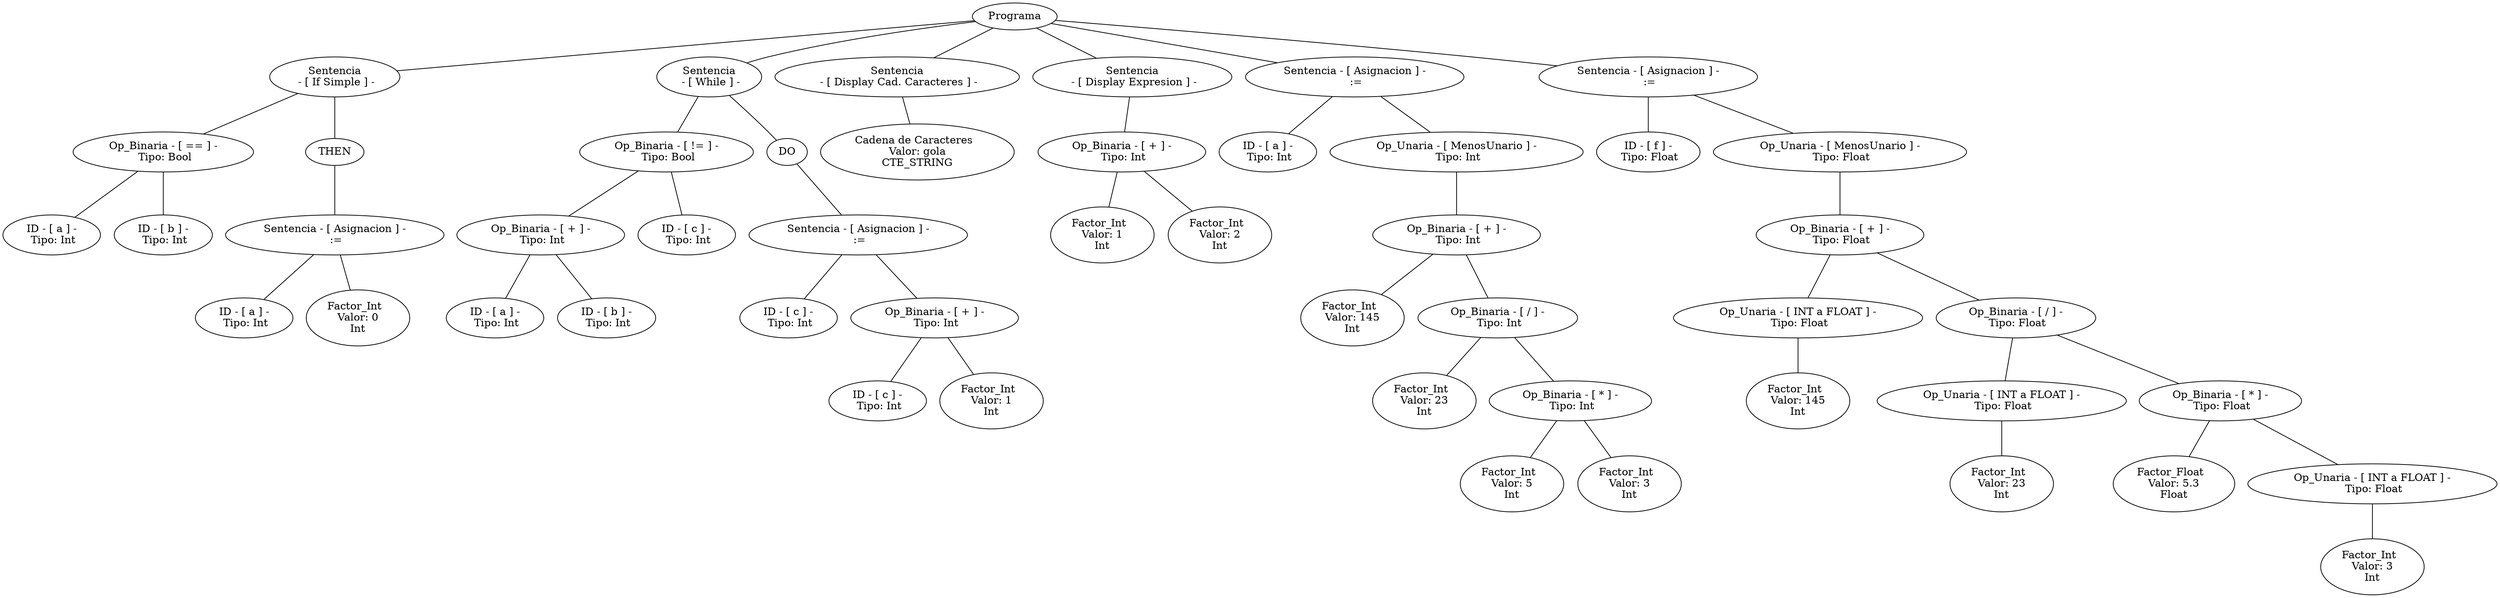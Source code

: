 graph G {nodo_programa[label="Programa"]
nodo_6566818[label="Sentencia
 - [ If Simple ] -"]
nodo_programa--nodo_6566818
nodo_83954662[label=" Op_Binaria - [ == ] - 
 Tipo: Bool"]
nodo_6566818--nodo_83954662
nodo_1066516207[label=" ID - [ a ] - 
 Tipo: Int"]
nodo_83954662--nodo_1066516207
nodo_443308702[label=" ID - [ b ] - 
 Tipo: Int"]
nodo_83954662--nodo_443308702
nodo_65668181[label="THEN"]
nodo_6566818--nodo_65668181
nodo_930990596[label="Sentencia - [ Asignacion ] -
 :="]
nodo_65668181--nodo_930990596
nodo_2052001577[label=" ID - [ a ] - 
 Tipo: Int"]
nodo_930990596--nodo_2052001577
nodo_777874839[label="Factor_Int  
 Valor: 0 
Int"]
nodo_930990596--nodo_777874839
nodo_109961541[label="Sentencia
 - [ While ] -"]
nodo_programa--nodo_109961541
nodo_1029991479[label=" Op_Binaria - [ != ] - 
 Tipo: Bool"]
nodo_109961541--nodo_1029991479
nodo_2047329716[label=" Op_Binaria - [ + ] - 
 Tipo: Int"]
nodo_1029991479--nodo_2047329716
nodo_1494279232[label=" ID - [ a ] - 
 Tipo: Int"]
nodo_2047329716--nodo_1494279232
nodo_1650967483[label=" ID - [ b ] - 
 Tipo: Int"]
nodo_2047329716--nodo_1650967483
nodo_610998173[label=" ID - [ c ] - 
 Tipo: Int"]
nodo_1029991479--nodo_610998173
nodo_1099615411[label="DO"]
nodo_109961541--nodo_1099615411
nodo_812265671[label="Sentencia - [ Asignacion ] -
 :="]
nodo_1099615411--nodo_812265671
nodo_1160264930[label=" ID - [ c ] - 
 Tipo: Int"]
nodo_812265671--nodo_1160264930
nodo_787604730[label=" Op_Binaria - [ + ] - 
 Tipo: Int"]
nodo_812265671--nodo_787604730
nodo_1104106489[label=" ID - [ c ] - 
 Tipo: Int"]
nodo_787604730--nodo_1104106489
nodo_94438417[label="Factor_Int  
 Valor: 1 
Int"]
nodo_787604730--nodo_94438417
nodo_728890494[label="Sentencia
 - [ Display Cad. Caracteres ] -"]
nodo_programa--nodo_728890494
nodo_544724190[label="Cadena de Caracteres  
 Valor: gola 
CTE_STRING"]
nodo_728890494--nodo_544724190
nodo_1349277854[label="Sentencia
 - [ Display Expresion ] -"]
nodo_programa--nodo_1349277854
nodo_445051633[label=" Op_Binaria - [ + ] - 
 Tipo: Int"]
nodo_1349277854--nodo_445051633
nodo_1558600329[label="Factor_Int  
 Valor: 1 
Int"]
nodo_445051633--nodo_1558600329
nodo_636718812[label="Factor_Int  
 Valor: 2 
Int"]
nodo_445051633--nodo_636718812
nodo_501263526[label="Sentencia - [ Asignacion ] -
 :="]
nodo_programa--nodo_501263526
nodo_1972439101[label=" ID - [ a ] - 
 Tipo: Int"]
nodo_501263526--nodo_1972439101
nodo_1469821799[label=" Op_Unaria - [ MenosUnario ] - 
 Tipo: Int"]
nodo_501263526--nodo_1469821799
nodo_1108411398[label=" Op_Binaria - [ + ] - 
 Tipo: Int"]
nodo_1469821799--nodo_1108411398
nodo_1775282465[label="Factor_Int  
 Valor: 145 
Int"]
nodo_1108411398--nodo_1775282465
nodo_1732398722[label=" Op_Binaria - [ / ] - 
 Tipo: Int"]
nodo_1108411398--nodo_1732398722
nodo_1147985808[label="Factor_Int  
 Valor: 23 
Int"]
nodo_1732398722--nodo_1147985808
nodo_96639997[label=" Op_Binaria - [ * ] - 
 Tipo: Int"]
nodo_1732398722--nodo_96639997
nodo_2040495657[label="Factor_Int  
 Valor: 5 
Int"]
nodo_96639997--nodo_2040495657
nodo_1267032364[label="Factor_Int  
 Valor: 3 
Int"]
nodo_96639997--nodo_1267032364
nodo_1598924227[label="Sentencia - [ Asignacion ] -
 :="]
nodo_programa--nodo_1598924227
nodo_2007328737[label=" ID - [ f ] - 
 Tipo: Float"]
nodo_1598924227--nodo_2007328737
nodo_99550389[label=" Op_Unaria - [ MenosUnario ] - 
 Tipo: Float"]
nodo_1598924227--nodo_99550389
nodo_379110473[label=" Op_Binaria - [ + ] - 
 Tipo: Float"]
nodo_99550389--nodo_379110473
nodo_1936628443[label=" Op_Unaria - [ INT a FLOAT ] - 
 Tipo: Float"]
nodo_379110473--nodo_1936628443
nodo_626202354[label="Factor_Int  
 Valor: 145 
Int"]
nodo_1936628443--nodo_626202354
nodo_1190900417[label=" Op_Binaria - [ / ] - 
 Tipo: Float"]
nodo_379110473--nodo_1190900417
nodo_1830908236[label=" Op_Unaria - [ INT a FLOAT ] - 
 Tipo: Float"]
nodo_1190900417--nodo_1830908236
nodo_1099983479[label="Factor_Int  
 Valor: 23 
Int"]
nodo_1830908236--nodo_1099983479
nodo_1555093762[label=" Op_Binaria - [ * ] - 
 Tipo: Float"]
nodo_1190900417--nodo_1555093762
nodo_1401420256[label="Factor_Float  
 Valor: 5.3 
Float"]
nodo_1555093762--nodo_1401420256
nodo_277630005[label=" Op_Unaria - [ INT a FLOAT ] - 
 Tipo: Float"]
nodo_1555093762--nodo_277630005
nodo_1851691492[label="Factor_Int  
 Valor: 3 
Int"]
nodo_277630005--nodo_1851691492
}
